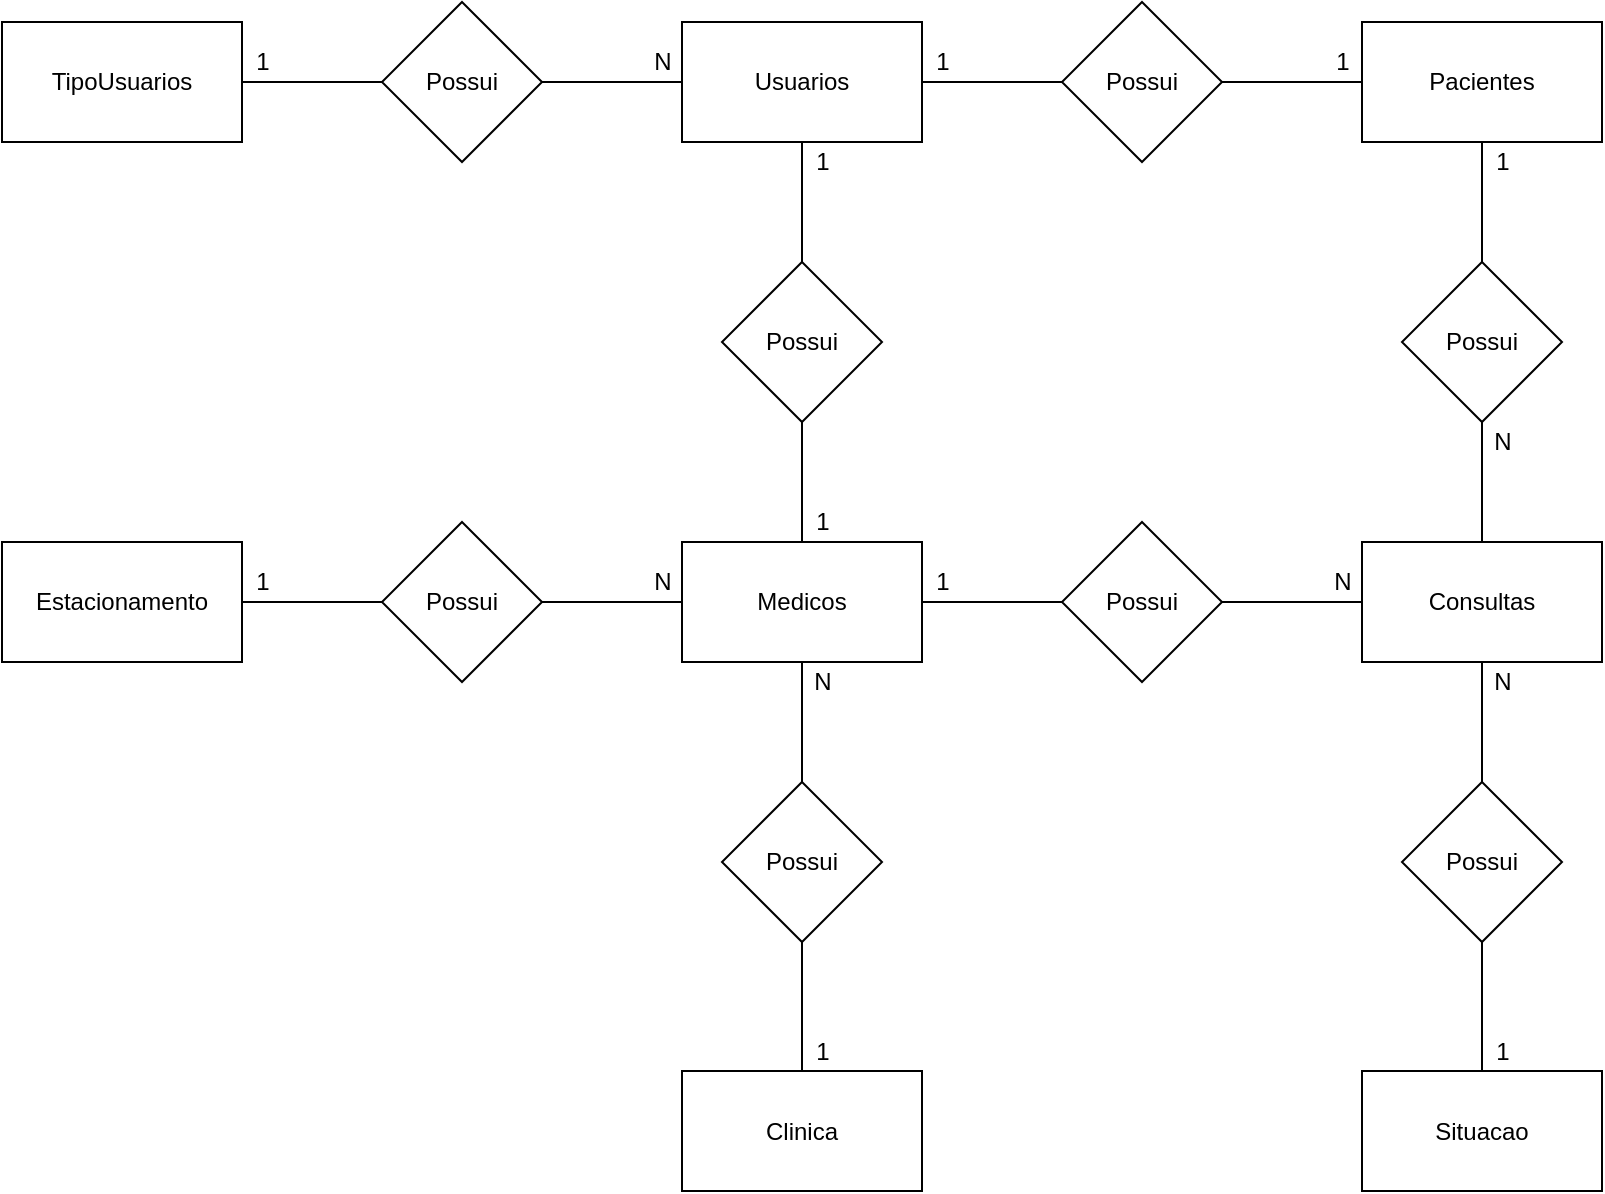 <mxfile version="14.4.3" type="device" pages="2"><diagram id="0pHIRYUHMexiMsad9rhd" name="Conceitual"><mxGraphModel dx="2130" dy="1012" grid="1" gridSize="10" guides="1" tooltips="1" connect="1" arrows="1" fold="1" page="1" pageScale="1" pageWidth="827" pageHeight="1169" math="0" shadow="0"><root><mxCell id="0"/><mxCell id="1" parent="0"/><mxCell id="eIFRODDrWCjT40Jj37Ed-32" style="edgeStyle=orthogonalEdgeStyle;rounded=0;orthogonalLoop=1;jettySize=auto;html=1;endArrow=none;endFill=0;" edge="1" parent="1" source="eIFRODDrWCjT40Jj37Ed-14" target="eIFRODDrWCjT40Jj37Ed-16"><mxGeometry relative="1" as="geometry"/></mxCell><mxCell id="eIFRODDrWCjT40Jj37Ed-14" value="TipoUsuarios" style="whiteSpace=wrap;html=1;" vertex="1" parent="1"><mxGeometry x="20" y="30" width="120" height="60" as="geometry"/></mxCell><mxCell id="eIFRODDrWCjT40Jj37Ed-33" style="edgeStyle=orthogonalEdgeStyle;rounded=0;orthogonalLoop=1;jettySize=auto;html=1;endArrow=none;endFill=0;" edge="1" parent="1" source="eIFRODDrWCjT40Jj37Ed-16" target="eIFRODDrWCjT40Jj37Ed-17"><mxGeometry relative="1" as="geometry"/></mxCell><mxCell id="eIFRODDrWCjT40Jj37Ed-16" value="Possui" style="rhombus;whiteSpace=wrap;html=1;" vertex="1" parent="1"><mxGeometry x="210" y="20" width="80" height="80" as="geometry"/></mxCell><mxCell id="eIFRODDrWCjT40Jj37Ed-34" style="edgeStyle=orthogonalEdgeStyle;rounded=0;orthogonalLoop=1;jettySize=auto;html=1;endArrow=none;endFill=0;" edge="1" parent="1" source="eIFRODDrWCjT40Jj37Ed-17" target="eIFRODDrWCjT40Jj37Ed-19"><mxGeometry relative="1" as="geometry"/></mxCell><mxCell id="eIFRODDrWCjT40Jj37Ed-36" style="edgeStyle=orthogonalEdgeStyle;rounded=0;orthogonalLoop=1;jettySize=auto;html=1;endArrow=none;endFill=0;" edge="1" parent="1" source="eIFRODDrWCjT40Jj37Ed-17" target="eIFRODDrWCjT40Jj37Ed-21"><mxGeometry relative="1" as="geometry"/></mxCell><mxCell id="eIFRODDrWCjT40Jj37Ed-17" value="Usuarios" style="whiteSpace=wrap;html=1;" vertex="1" parent="1"><mxGeometry x="360" y="30" width="120" height="60" as="geometry"/></mxCell><mxCell id="eIFRODDrWCjT40Jj37Ed-35" style="edgeStyle=orthogonalEdgeStyle;rounded=0;orthogonalLoop=1;jettySize=auto;html=1;endArrow=none;endFill=0;" edge="1" parent="1" source="eIFRODDrWCjT40Jj37Ed-19" target="eIFRODDrWCjT40Jj37Ed-20"><mxGeometry relative="1" as="geometry"/></mxCell><mxCell id="eIFRODDrWCjT40Jj37Ed-19" value="Possui" style="rhombus;whiteSpace=wrap;html=1;" vertex="1" parent="1"><mxGeometry x="550" y="20" width="80" height="80" as="geometry"/></mxCell><mxCell id="eIFRODDrWCjT40Jj37Ed-40" style="edgeStyle=orthogonalEdgeStyle;rounded=0;orthogonalLoop=1;jettySize=auto;html=1;endArrow=none;endFill=0;" edge="1" parent="1" source="eIFRODDrWCjT40Jj37Ed-20" target="eIFRODDrWCjT40Jj37Ed-22"><mxGeometry relative="1" as="geometry"/></mxCell><mxCell id="eIFRODDrWCjT40Jj37Ed-20" value="Pacientes" style="whiteSpace=wrap;html=1;" vertex="1" parent="1"><mxGeometry x="700" y="30" width="120" height="60" as="geometry"/></mxCell><mxCell id="eIFRODDrWCjT40Jj37Ed-37" style="edgeStyle=orthogonalEdgeStyle;rounded=0;orthogonalLoop=1;jettySize=auto;html=1;endArrow=none;endFill=0;" edge="1" parent="1" source="eIFRODDrWCjT40Jj37Ed-21" target="eIFRODDrWCjT40Jj37Ed-23"><mxGeometry relative="1" as="geometry"/></mxCell><mxCell id="eIFRODDrWCjT40Jj37Ed-21" value="Possui" style="rhombus;whiteSpace=wrap;html=1;" vertex="1" parent="1"><mxGeometry x="380" y="150" width="80" height="80" as="geometry"/></mxCell><mxCell id="eIFRODDrWCjT40Jj37Ed-41" style="edgeStyle=orthogonalEdgeStyle;rounded=0;orthogonalLoop=1;jettySize=auto;html=1;endArrow=none;endFill=0;" edge="1" parent="1" source="eIFRODDrWCjT40Jj37Ed-22" target="eIFRODDrWCjT40Jj37Ed-24"><mxGeometry relative="1" as="geometry"/></mxCell><mxCell id="eIFRODDrWCjT40Jj37Ed-22" value="Possui" style="rhombus;whiteSpace=wrap;html=1;" vertex="1" parent="1"><mxGeometry x="720" y="150" width="80" height="80" as="geometry"/></mxCell><mxCell id="eIFRODDrWCjT40Jj37Ed-38" style="edgeStyle=orthogonalEdgeStyle;rounded=0;orthogonalLoop=1;jettySize=auto;html=1;endArrow=none;endFill=0;" edge="1" parent="1" source="eIFRODDrWCjT40Jj37Ed-23" target="eIFRODDrWCjT40Jj37Ed-29"><mxGeometry relative="1" as="geometry"/></mxCell><mxCell id="eIFRODDrWCjT40Jj37Ed-44" style="edgeStyle=orthogonalEdgeStyle;rounded=0;orthogonalLoop=1;jettySize=auto;html=1;endArrow=none;endFill=0;" edge="1" parent="1" source="eIFRODDrWCjT40Jj37Ed-23" target="eIFRODDrWCjT40Jj37Ed-25"><mxGeometry relative="1" as="geometry"/></mxCell><mxCell id="eIFRODDrWCjT40Jj37Ed-46" style="edgeStyle=orthogonalEdgeStyle;rounded=0;orthogonalLoop=1;jettySize=auto;html=1;endArrow=none;endFill=0;" edge="1" parent="1" source="eIFRODDrWCjT40Jj37Ed-23" target="eIFRODDrWCjT40Jj37Ed-27"><mxGeometry relative="1" as="geometry"/></mxCell><mxCell id="eIFRODDrWCjT40Jj37Ed-23" value="Medicos" style="whiteSpace=wrap;html=1;" vertex="1" parent="1"><mxGeometry x="360" y="290" width="120" height="60" as="geometry"/></mxCell><mxCell id="eIFRODDrWCjT40Jj37Ed-42" style="edgeStyle=orthogonalEdgeStyle;rounded=0;orthogonalLoop=1;jettySize=auto;html=1;endArrow=none;endFill=0;" edge="1" parent="1" source="eIFRODDrWCjT40Jj37Ed-24" target="eIFRODDrWCjT40Jj37Ed-31"><mxGeometry relative="1" as="geometry"/></mxCell><mxCell id="eIFRODDrWCjT40Jj37Ed-24" value="Consultas" style="whiteSpace=wrap;html=1;" vertex="1" parent="1"><mxGeometry x="700" y="290" width="120" height="60" as="geometry"/></mxCell><mxCell id="eIFRODDrWCjT40Jj37Ed-45" style="edgeStyle=orthogonalEdgeStyle;rounded=0;orthogonalLoop=1;jettySize=auto;html=1;endArrow=none;endFill=0;" edge="1" parent="1" source="eIFRODDrWCjT40Jj37Ed-25" target="eIFRODDrWCjT40Jj37Ed-24"><mxGeometry relative="1" as="geometry"/></mxCell><mxCell id="eIFRODDrWCjT40Jj37Ed-25" value="Possui" style="rhombus;whiteSpace=wrap;html=1;" vertex="1" parent="1"><mxGeometry x="550" y="280" width="80" height="80" as="geometry"/></mxCell><mxCell id="eIFRODDrWCjT40Jj37Ed-26" value="Estacionamento" style="whiteSpace=wrap;html=1;" vertex="1" parent="1"><mxGeometry x="20" y="290" width="120" height="60" as="geometry"/></mxCell><mxCell id="eIFRODDrWCjT40Jj37Ed-47" style="edgeStyle=orthogonalEdgeStyle;rounded=0;orthogonalLoop=1;jettySize=auto;html=1;endArrow=none;endFill=0;" edge="1" parent="1" source="eIFRODDrWCjT40Jj37Ed-27" target="eIFRODDrWCjT40Jj37Ed-26"><mxGeometry relative="1" as="geometry"/></mxCell><mxCell id="eIFRODDrWCjT40Jj37Ed-27" value="Possui" style="rhombus;whiteSpace=wrap;html=1;" vertex="1" parent="1"><mxGeometry x="210" y="280" width="80" height="80" as="geometry"/></mxCell><mxCell id="eIFRODDrWCjT40Jj37Ed-28" value="Clinica" style="whiteSpace=wrap;html=1;" vertex="1" parent="1"><mxGeometry x="360" y="554.5" width="120" height="60" as="geometry"/></mxCell><mxCell id="eIFRODDrWCjT40Jj37Ed-39" style="edgeStyle=orthogonalEdgeStyle;rounded=0;orthogonalLoop=1;jettySize=auto;html=1;endArrow=none;endFill=0;" edge="1" parent="1" source="eIFRODDrWCjT40Jj37Ed-29" target="eIFRODDrWCjT40Jj37Ed-28"><mxGeometry relative="1" as="geometry"/></mxCell><mxCell id="eIFRODDrWCjT40Jj37Ed-29" value="Possui" style="rhombus;whiteSpace=wrap;html=1;" vertex="1" parent="1"><mxGeometry x="380" y="410" width="80" height="80" as="geometry"/></mxCell><mxCell id="eIFRODDrWCjT40Jj37Ed-30" value="Situacao" style="whiteSpace=wrap;html=1;" vertex="1" parent="1"><mxGeometry x="700" y="554.5" width="120" height="60" as="geometry"/></mxCell><mxCell id="eIFRODDrWCjT40Jj37Ed-43" style="edgeStyle=orthogonalEdgeStyle;rounded=0;orthogonalLoop=1;jettySize=auto;html=1;endArrow=none;endFill=0;" edge="1" parent="1" source="eIFRODDrWCjT40Jj37Ed-31" target="eIFRODDrWCjT40Jj37Ed-30"><mxGeometry relative="1" as="geometry"/></mxCell><mxCell id="eIFRODDrWCjT40Jj37Ed-31" value="Possui" style="rhombus;whiteSpace=wrap;html=1;" vertex="1" parent="1"><mxGeometry x="720" y="410" width="80" height="80" as="geometry"/></mxCell><mxCell id="eIFRODDrWCjT40Jj37Ed-48" value="1" style="text;html=1;align=center;verticalAlign=middle;resizable=0;points=[];autosize=1;" vertex="1" parent="1"><mxGeometry x="140" y="40" width="20" height="20" as="geometry"/></mxCell><mxCell id="eIFRODDrWCjT40Jj37Ed-49" value="N" style="text;html=1;align=center;verticalAlign=middle;resizable=0;points=[];autosize=1;" vertex="1" parent="1"><mxGeometry x="340" y="40" width="20" height="20" as="geometry"/></mxCell><mxCell id="eIFRODDrWCjT40Jj37Ed-50" value="1" style="text;html=1;align=center;verticalAlign=middle;resizable=0;points=[];autosize=1;" vertex="1" parent="1"><mxGeometry x="480" y="40" width="20" height="20" as="geometry"/></mxCell><mxCell id="eIFRODDrWCjT40Jj37Ed-51" value="1" style="text;html=1;align=center;verticalAlign=middle;resizable=0;points=[];autosize=1;" vertex="1" parent="1"><mxGeometry x="680" y="40" width="20" height="20" as="geometry"/></mxCell><mxCell id="eIFRODDrWCjT40Jj37Ed-52" value="1" style="text;html=1;align=center;verticalAlign=middle;resizable=0;points=[];autosize=1;" vertex="1" parent="1"><mxGeometry x="760" y="90" width="20" height="20" as="geometry"/></mxCell><mxCell id="eIFRODDrWCjT40Jj37Ed-53" value="N" style="text;html=1;align=center;verticalAlign=middle;resizable=0;points=[];autosize=1;" vertex="1" parent="1"><mxGeometry x="760" y="230" width="20" height="20" as="geometry"/></mxCell><mxCell id="eIFRODDrWCjT40Jj37Ed-54" value="N" style="text;html=1;align=center;verticalAlign=middle;resizable=0;points=[];autosize=1;" vertex="1" parent="1"><mxGeometry x="680" y="300" width="20" height="20" as="geometry"/></mxCell><mxCell id="eIFRODDrWCjT40Jj37Ed-55" value="1" style="text;html=1;align=center;verticalAlign=middle;resizable=0;points=[];autosize=1;" vertex="1" parent="1"><mxGeometry x="480" y="300" width="20" height="20" as="geometry"/></mxCell><mxCell id="eIFRODDrWCjT40Jj37Ed-56" value="N" style="text;html=1;align=center;verticalAlign=middle;resizable=0;points=[];autosize=1;" vertex="1" parent="1"><mxGeometry x="760" y="350" width="20" height="20" as="geometry"/></mxCell><mxCell id="eIFRODDrWCjT40Jj37Ed-59" value="1" style="text;html=1;align=center;verticalAlign=middle;resizable=0;points=[];autosize=1;" vertex="1" parent="1"><mxGeometry x="760" y="534.5" width="20" height="20" as="geometry"/></mxCell><mxCell id="eIFRODDrWCjT40Jj37Ed-61" value="N" style="text;html=1;align=center;verticalAlign=middle;resizable=0;points=[];autosize=1;" vertex="1" parent="1"><mxGeometry x="420" y="350" width="20" height="20" as="geometry"/></mxCell><mxCell id="eIFRODDrWCjT40Jj37Ed-62" value="1" style="text;html=1;align=center;verticalAlign=middle;resizable=0;points=[];autosize=1;" vertex="1" parent="1"><mxGeometry x="420" y="534.5" width="20" height="20" as="geometry"/></mxCell><mxCell id="eIFRODDrWCjT40Jj37Ed-63" value="1" style="text;html=1;align=center;verticalAlign=middle;resizable=0;points=[];autosize=1;" vertex="1" parent="1"><mxGeometry x="420" y="90" width="20" height="20" as="geometry"/></mxCell><mxCell id="eIFRODDrWCjT40Jj37Ed-64" value="1" style="text;html=1;align=center;verticalAlign=middle;resizable=0;points=[];autosize=1;" vertex="1" parent="1"><mxGeometry x="420" y="270" width="20" height="20" as="geometry"/></mxCell><mxCell id="eIFRODDrWCjT40Jj37Ed-65" value="N" style="text;html=1;align=center;verticalAlign=middle;resizable=0;points=[];autosize=1;" vertex="1" parent="1"><mxGeometry x="340" y="300" width="20" height="20" as="geometry"/></mxCell><mxCell id="eIFRODDrWCjT40Jj37Ed-66" value="1" style="text;html=1;align=center;verticalAlign=middle;resizable=0;points=[];autosize=1;" vertex="1" parent="1"><mxGeometry x="140" y="300" width="20" height="20" as="geometry"/></mxCell></root></mxGraphModel></diagram><diagram id="pCXxsFkv_fnuIwCIHfiI" name="Logico"><mxGraphModel dx="848" dy="998" grid="1" gridSize="10" guides="1" tooltips="1" connect="1" arrows="1" fold="1" page="1" pageScale="1" pageWidth="827" pageHeight="1169" math="0" shadow="0"><root><mxCell id="HD8hkeQL6zdH05LUH1rg-0"/><mxCell id="HD8hkeQL6zdH05LUH1rg-1" parent="HD8hkeQL6zdH05LUH1rg-0"/><mxCell id="HD8hkeQL6zdH05LUH1rg-2" value="TipoUsuario" style="shape=table;startSize=30;container=1;collapsible=1;childLayout=tableLayout;fixedRows=1;rowLines=0;fontStyle=1;align=center;resizeLast=1;" vertex="1" parent="HD8hkeQL6zdH05LUH1rg-1"><mxGeometry x="20" y="20" width="180" height="100" as="geometry"/></mxCell><mxCell id="HD8hkeQL6zdH05LUH1rg-3" value="" style="shape=partialRectangle;collapsible=0;dropTarget=0;pointerEvents=0;fillColor=none;top=0;left=0;bottom=1;right=0;points=[[0,0.5],[1,0.5]];portConstraint=eastwest;" vertex="1" parent="HD8hkeQL6zdH05LUH1rg-2"><mxGeometry y="30" width="180" height="30" as="geometry"/></mxCell><mxCell id="HD8hkeQL6zdH05LUH1rg-4" value="PK" style="shape=partialRectangle;connectable=0;fillColor=none;top=0;left=0;bottom=0;right=0;fontStyle=1;overflow=hidden;" vertex="1" parent="HD8hkeQL6zdH05LUH1rg-3"><mxGeometry width="30" height="30" as="geometry"/></mxCell><mxCell id="HD8hkeQL6zdH05LUH1rg-5" value="IdTipoUsuario" style="shape=partialRectangle;connectable=0;fillColor=none;top=0;left=0;bottom=0;right=0;align=left;spacingLeft=6;fontStyle=5;overflow=hidden;" vertex="1" parent="HD8hkeQL6zdH05LUH1rg-3"><mxGeometry x="30" width="150" height="30" as="geometry"/></mxCell><mxCell id="HD8hkeQL6zdH05LUH1rg-6" value="" style="shape=partialRectangle;collapsible=0;dropTarget=0;pointerEvents=0;fillColor=none;top=0;left=0;bottom=0;right=0;points=[[0,0.5],[1,0.5]];portConstraint=eastwest;" vertex="1" parent="HD8hkeQL6zdH05LUH1rg-2"><mxGeometry y="60" width="180" height="30" as="geometry"/></mxCell><mxCell id="HD8hkeQL6zdH05LUH1rg-7" value="" style="shape=partialRectangle;connectable=0;fillColor=none;top=0;left=0;bottom=0;right=0;editable=1;overflow=hidden;" vertex="1" parent="HD8hkeQL6zdH05LUH1rg-6"><mxGeometry width="30" height="30" as="geometry"/></mxCell><mxCell id="HD8hkeQL6zdH05LUH1rg-8" value="TituloTipoUsuario" style="shape=partialRectangle;connectable=0;fillColor=none;top=0;left=0;bottom=0;right=0;align=left;spacingLeft=6;overflow=hidden;" vertex="1" parent="HD8hkeQL6zdH05LUH1rg-6"><mxGeometry x="30" width="150" height="30" as="geometry"/></mxCell><mxCell id="HD8hkeQL6zdH05LUH1rg-15" value="Usuario" style="shape=table;startSize=30;container=1;collapsible=1;childLayout=tableLayout;fixedRows=1;rowLines=0;fontStyle=1;align=center;resizeLast=1;" vertex="1" parent="HD8hkeQL6zdH05LUH1rg-1"><mxGeometry x="310" y="20" width="180" height="190" as="geometry"/></mxCell><mxCell id="HD8hkeQL6zdH05LUH1rg-16" value="" style="shape=partialRectangle;collapsible=0;dropTarget=0;pointerEvents=0;fillColor=none;top=0;left=0;bottom=0;right=0;points=[[0,0.5],[1,0.5]];portConstraint=eastwest;" vertex="1" parent="HD8hkeQL6zdH05LUH1rg-15"><mxGeometry y="30" width="180" height="30" as="geometry"/></mxCell><mxCell id="HD8hkeQL6zdH05LUH1rg-17" value="PK" style="shape=partialRectangle;connectable=0;fillColor=none;top=0;left=0;bottom=0;right=0;fontStyle=1;overflow=hidden;" vertex="1" parent="HD8hkeQL6zdH05LUH1rg-16"><mxGeometry width="60" height="30" as="geometry"/></mxCell><mxCell id="HD8hkeQL6zdH05LUH1rg-18" value="IdUsuario" style="shape=partialRectangle;connectable=0;fillColor=none;top=0;left=0;bottom=0;right=0;align=left;spacingLeft=6;fontStyle=5;overflow=hidden;" vertex="1" parent="HD8hkeQL6zdH05LUH1rg-16"><mxGeometry x="60" width="120" height="30" as="geometry"/></mxCell><mxCell id="HD8hkeQL6zdH05LUH1rg-19" value="" style="shape=partialRectangle;collapsible=0;dropTarget=0;pointerEvents=0;fillColor=none;top=0;left=0;bottom=1;right=0;points=[[0,0.5],[1,0.5]];portConstraint=eastwest;" vertex="1" parent="HD8hkeQL6zdH05LUH1rg-15"><mxGeometry y="60" width="180" height="30" as="geometry"/></mxCell><mxCell id="HD8hkeQL6zdH05LUH1rg-20" value="FK" style="shape=partialRectangle;connectable=0;fillColor=none;top=0;left=0;bottom=0;right=0;fontStyle=1;overflow=hidden;" vertex="1" parent="HD8hkeQL6zdH05LUH1rg-19"><mxGeometry width="60" height="30" as="geometry"/></mxCell><mxCell id="HD8hkeQL6zdH05LUH1rg-21" value="IdTipoUsuario" style="shape=partialRectangle;connectable=0;fillColor=none;top=0;left=0;bottom=0;right=0;align=left;spacingLeft=6;fontStyle=5;overflow=hidden;" vertex="1" parent="HD8hkeQL6zdH05LUH1rg-19"><mxGeometry x="60" width="120" height="30" as="geometry"/></mxCell><mxCell id="HD8hkeQL6zdH05LUH1rg-22" value="" style="shape=partialRectangle;collapsible=0;dropTarget=0;pointerEvents=0;fillColor=none;top=0;left=0;bottom=0;right=0;points=[[0,0.5],[1,0.5]];portConstraint=eastwest;" vertex="1" parent="HD8hkeQL6zdH05LUH1rg-15"><mxGeometry y="90" width="180" height="30" as="geometry"/></mxCell><mxCell id="HD8hkeQL6zdH05LUH1rg-23" value="" style="shape=partialRectangle;connectable=0;fillColor=none;top=0;left=0;bottom=0;right=0;editable=1;overflow=hidden;" vertex="1" parent="HD8hkeQL6zdH05LUH1rg-22"><mxGeometry width="60" height="30" as="geometry"/></mxCell><mxCell id="HD8hkeQL6zdH05LUH1rg-24" value="Nome" style="shape=partialRectangle;connectable=0;fillColor=none;top=0;left=0;bottom=0;right=0;align=left;spacingLeft=6;overflow=hidden;" vertex="1" parent="HD8hkeQL6zdH05LUH1rg-22"><mxGeometry x="60" width="120" height="30" as="geometry"/></mxCell><mxCell id="HD8hkeQL6zdH05LUH1rg-25" value="" style="shape=partialRectangle;collapsible=0;dropTarget=0;pointerEvents=0;fillColor=none;top=0;left=0;bottom=0;right=0;points=[[0,0.5],[1,0.5]];portConstraint=eastwest;" vertex="1" parent="HD8hkeQL6zdH05LUH1rg-15"><mxGeometry y="120" width="180" height="30" as="geometry"/></mxCell><mxCell id="HD8hkeQL6zdH05LUH1rg-26" value="" style="shape=partialRectangle;connectable=0;fillColor=none;top=0;left=0;bottom=0;right=0;editable=1;overflow=hidden;" vertex="1" parent="HD8hkeQL6zdH05LUH1rg-25"><mxGeometry width="60" height="30" as="geometry"/></mxCell><mxCell id="HD8hkeQL6zdH05LUH1rg-27" value="Email" style="shape=partialRectangle;connectable=0;fillColor=none;top=0;left=0;bottom=0;right=0;align=left;spacingLeft=6;overflow=hidden;" vertex="1" parent="HD8hkeQL6zdH05LUH1rg-25"><mxGeometry x="60" width="120" height="30" as="geometry"/></mxCell><mxCell id="HD8hkeQL6zdH05LUH1rg-40" value="" style="shape=partialRectangle;collapsible=0;dropTarget=0;pointerEvents=0;fillColor=none;top=0;left=0;bottom=0;right=0;points=[[0,0.5],[1,0.5]];portConstraint=eastwest;" vertex="1" parent="HD8hkeQL6zdH05LUH1rg-15"><mxGeometry y="150" width="180" height="30" as="geometry"/></mxCell><mxCell id="HD8hkeQL6zdH05LUH1rg-41" value="" style="shape=partialRectangle;connectable=0;fillColor=none;top=0;left=0;bottom=0;right=0;editable=1;overflow=hidden;" vertex="1" parent="HD8hkeQL6zdH05LUH1rg-40"><mxGeometry width="60" height="30" as="geometry"/></mxCell><mxCell id="HD8hkeQL6zdH05LUH1rg-42" value="Senha" style="shape=partialRectangle;connectable=0;fillColor=none;top=0;left=0;bottom=0;right=0;align=left;spacingLeft=6;overflow=hidden;" vertex="1" parent="HD8hkeQL6zdH05LUH1rg-40"><mxGeometry x="60" width="120" height="30" as="geometry"/></mxCell><mxCell id="HD8hkeQL6zdH05LUH1rg-43" value="Paciente" style="shape=table;startSize=30;container=1;collapsible=1;childLayout=tableLayout;fixedRows=1;rowLines=0;fontStyle=1;align=center;resizeLast=1;" vertex="1" parent="HD8hkeQL6zdH05LUH1rg-1"><mxGeometry x="600" y="20" width="180" height="280" as="geometry"/></mxCell><mxCell id="HD8hkeQL6zdH05LUH1rg-44" value="" style="shape=partialRectangle;collapsible=0;dropTarget=0;pointerEvents=0;fillColor=none;top=0;left=0;bottom=0;right=0;points=[[0,0.5],[1,0.5]];portConstraint=eastwest;" vertex="1" parent="HD8hkeQL6zdH05LUH1rg-43"><mxGeometry y="30" width="180" height="30" as="geometry"/></mxCell><mxCell id="HD8hkeQL6zdH05LUH1rg-45" value="PK" style="shape=partialRectangle;connectable=0;fillColor=none;top=0;left=0;bottom=0;right=0;fontStyle=1;overflow=hidden;" vertex="1" parent="HD8hkeQL6zdH05LUH1rg-44"><mxGeometry width="60" height="30" as="geometry"/></mxCell><mxCell id="HD8hkeQL6zdH05LUH1rg-46" value="IdPaciente" style="shape=partialRectangle;connectable=0;fillColor=none;top=0;left=0;bottom=0;right=0;align=left;spacingLeft=6;fontStyle=5;overflow=hidden;" vertex="1" parent="HD8hkeQL6zdH05LUH1rg-44"><mxGeometry x="60" width="120" height="30" as="geometry"/></mxCell><mxCell id="HD8hkeQL6zdH05LUH1rg-47" value="" style="shape=partialRectangle;collapsible=0;dropTarget=0;pointerEvents=0;fillColor=none;top=0;left=0;bottom=1;right=0;points=[[0,0.5],[1,0.5]];portConstraint=eastwest;" vertex="1" parent="HD8hkeQL6zdH05LUH1rg-43"><mxGeometry y="60" width="180" height="30" as="geometry"/></mxCell><mxCell id="HD8hkeQL6zdH05LUH1rg-48" value="FK" style="shape=partialRectangle;connectable=0;fillColor=none;top=0;left=0;bottom=0;right=0;fontStyle=1;overflow=hidden;" vertex="1" parent="HD8hkeQL6zdH05LUH1rg-47"><mxGeometry width="60" height="30" as="geometry"/></mxCell><mxCell id="HD8hkeQL6zdH05LUH1rg-49" value="IdUsuario" style="shape=partialRectangle;connectable=0;fillColor=none;top=0;left=0;bottom=0;right=0;align=left;spacingLeft=6;fontStyle=5;overflow=hidden;" vertex="1" parent="HD8hkeQL6zdH05LUH1rg-47"><mxGeometry x="60" width="120" height="30" as="geometry"/></mxCell><mxCell id="HD8hkeQL6zdH05LUH1rg-50" value="" style="shape=partialRectangle;collapsible=0;dropTarget=0;pointerEvents=0;fillColor=none;top=0;left=0;bottom=0;right=0;points=[[0,0.5],[1,0.5]];portConstraint=eastwest;" vertex="1" parent="HD8hkeQL6zdH05LUH1rg-43"><mxGeometry y="90" width="180" height="30" as="geometry"/></mxCell><mxCell id="HD8hkeQL6zdH05LUH1rg-51" value="" style="shape=partialRectangle;connectable=0;fillColor=none;top=0;left=0;bottom=0;right=0;editable=1;overflow=hidden;" vertex="1" parent="HD8hkeQL6zdH05LUH1rg-50"><mxGeometry width="60" height="30" as="geometry"/></mxCell><mxCell id="HD8hkeQL6zdH05LUH1rg-52" value="Nome" style="shape=partialRectangle;connectable=0;fillColor=none;top=0;left=0;bottom=0;right=0;align=left;spacingLeft=6;overflow=hidden;" vertex="1" parent="HD8hkeQL6zdH05LUH1rg-50"><mxGeometry x="60" width="120" height="30" as="geometry"/></mxCell><mxCell id="HD8hkeQL6zdH05LUH1rg-53" value="" style="shape=partialRectangle;collapsible=0;dropTarget=0;pointerEvents=0;fillColor=none;top=0;left=0;bottom=0;right=0;points=[[0,0.5],[1,0.5]];portConstraint=eastwest;" vertex="1" parent="HD8hkeQL6zdH05LUH1rg-43"><mxGeometry y="120" width="180" height="30" as="geometry"/></mxCell><mxCell id="HD8hkeQL6zdH05LUH1rg-54" value="" style="shape=partialRectangle;connectable=0;fillColor=none;top=0;left=0;bottom=0;right=0;editable=1;overflow=hidden;" vertex="1" parent="HD8hkeQL6zdH05LUH1rg-53"><mxGeometry width="60" height="30" as="geometry"/></mxCell><mxCell id="HD8hkeQL6zdH05LUH1rg-55" value="RG" style="shape=partialRectangle;connectable=0;fillColor=none;top=0;left=0;bottom=0;right=0;align=left;spacingLeft=6;overflow=hidden;" vertex="1" parent="HD8hkeQL6zdH05LUH1rg-53"><mxGeometry x="60" width="120" height="30" as="geometry"/></mxCell><mxCell id="HD8hkeQL6zdH05LUH1rg-56" value="" style="shape=partialRectangle;collapsible=0;dropTarget=0;pointerEvents=0;fillColor=none;top=0;left=0;bottom=0;right=0;points=[[0,0.5],[1,0.5]];portConstraint=eastwest;" vertex="1" parent="HD8hkeQL6zdH05LUH1rg-43"><mxGeometry y="150" width="180" height="30" as="geometry"/></mxCell><mxCell id="HD8hkeQL6zdH05LUH1rg-57" value="" style="shape=partialRectangle;connectable=0;fillColor=none;top=0;left=0;bottom=0;right=0;editable=1;overflow=hidden;" vertex="1" parent="HD8hkeQL6zdH05LUH1rg-56"><mxGeometry width="60" height="30" as="geometry"/></mxCell><mxCell id="HD8hkeQL6zdH05LUH1rg-58" value="CPF" style="shape=partialRectangle;connectable=0;fillColor=none;top=0;left=0;bottom=0;right=0;align=left;spacingLeft=6;overflow=hidden;" vertex="1" parent="HD8hkeQL6zdH05LUH1rg-56"><mxGeometry x="60" width="120" height="30" as="geometry"/></mxCell><mxCell id="HD8hkeQL6zdH05LUH1rg-59" value="" style="shape=partialRectangle;collapsible=0;dropTarget=0;pointerEvents=0;fillColor=none;top=0;left=0;bottom=0;right=0;points=[[0,0.5],[1,0.5]];portConstraint=eastwest;" vertex="1" parent="HD8hkeQL6zdH05LUH1rg-43"><mxGeometry y="180" width="180" height="30" as="geometry"/></mxCell><mxCell id="HD8hkeQL6zdH05LUH1rg-60" value="" style="shape=partialRectangle;connectable=0;fillColor=none;top=0;left=0;bottom=0;right=0;editable=1;overflow=hidden;" vertex="1" parent="HD8hkeQL6zdH05LUH1rg-59"><mxGeometry width="60" height="30" as="geometry"/></mxCell><mxCell id="HD8hkeQL6zdH05LUH1rg-61" value="Endereco" style="shape=partialRectangle;connectable=0;fillColor=none;top=0;left=0;bottom=0;right=0;align=left;spacingLeft=6;overflow=hidden;" vertex="1" parent="HD8hkeQL6zdH05LUH1rg-59"><mxGeometry x="60" width="120" height="30" as="geometry"/></mxCell><mxCell id="HD8hkeQL6zdH05LUH1rg-86" value="" style="shape=partialRectangle;collapsible=0;dropTarget=0;pointerEvents=0;fillColor=none;top=0;left=0;bottom=0;right=0;points=[[0,0.5],[1,0.5]];portConstraint=eastwest;" vertex="1" parent="HD8hkeQL6zdH05LUH1rg-43"><mxGeometry y="210" width="180" height="30" as="geometry"/></mxCell><mxCell id="HD8hkeQL6zdH05LUH1rg-87" value="" style="shape=partialRectangle;connectable=0;fillColor=none;top=0;left=0;bottom=0;right=0;editable=1;overflow=hidden;" vertex="1" parent="HD8hkeQL6zdH05LUH1rg-86"><mxGeometry width="60" height="30" as="geometry"/></mxCell><mxCell id="HD8hkeQL6zdH05LUH1rg-88" value="DataNascimento" style="shape=partialRectangle;connectable=0;fillColor=none;top=0;left=0;bottom=0;right=0;align=left;spacingLeft=6;overflow=hidden;" vertex="1" parent="HD8hkeQL6zdH05LUH1rg-86"><mxGeometry x="60" width="120" height="30" as="geometry"/></mxCell><mxCell id="HD8hkeQL6zdH05LUH1rg-62" value="" style="shape=partialRectangle;collapsible=0;dropTarget=0;pointerEvents=0;fillColor=none;top=0;left=0;bottom=0;right=0;points=[[0,0.5],[1,0.5]];portConstraint=eastwest;" vertex="1" parent="HD8hkeQL6zdH05LUH1rg-43"><mxGeometry y="240" width="180" height="30" as="geometry"/></mxCell><mxCell id="HD8hkeQL6zdH05LUH1rg-63" value="" style="shape=partialRectangle;connectable=0;fillColor=none;top=0;left=0;bottom=0;right=0;editable=1;overflow=hidden;" vertex="1" parent="HD8hkeQL6zdH05LUH1rg-62"><mxGeometry width="60" height="30" as="geometry"/></mxCell><mxCell id="HD8hkeQL6zdH05LUH1rg-64" value="Telefone" style="shape=partialRectangle;connectable=0;fillColor=none;top=0;left=0;bottom=0;right=0;align=left;spacingLeft=6;overflow=hidden;" vertex="1" parent="HD8hkeQL6zdH05LUH1rg-62"><mxGeometry x="60" width="120" height="30" as="geometry"/></mxCell><mxCell id="HD8hkeQL6zdH05LUH1rg-96" value="Medico" style="shape=table;startSize=30;container=1;collapsible=1;childLayout=tableLayout;fixedRows=1;rowLines=0;fontStyle=1;align=center;resizeLast=1;" vertex="1" parent="HD8hkeQL6zdH05LUH1rg-1"><mxGeometry x="310" y="250" width="180" height="190" as="geometry"/></mxCell><mxCell id="HD8hkeQL6zdH05LUH1rg-97" value="" style="shape=partialRectangle;collapsible=0;dropTarget=0;pointerEvents=0;fillColor=none;top=0;left=0;bottom=0;right=0;points=[[0,0.5],[1,0.5]];portConstraint=eastwest;" vertex="1" parent="HD8hkeQL6zdH05LUH1rg-96"><mxGeometry y="30" width="180" height="30" as="geometry"/></mxCell><mxCell id="HD8hkeQL6zdH05LUH1rg-98" value="PK" style="shape=partialRectangle;connectable=0;fillColor=none;top=0;left=0;bottom=0;right=0;fontStyle=1;overflow=hidden;" vertex="1" parent="HD8hkeQL6zdH05LUH1rg-97"><mxGeometry width="60" height="30" as="geometry"/></mxCell><mxCell id="HD8hkeQL6zdH05LUH1rg-99" value="IdUsuario" style="shape=partialRectangle;connectable=0;fillColor=none;top=0;left=0;bottom=0;right=0;align=left;spacingLeft=6;fontStyle=5;overflow=hidden;" vertex="1" parent="HD8hkeQL6zdH05LUH1rg-97"><mxGeometry x="60" width="120" height="30" as="geometry"/></mxCell><mxCell id="HD8hkeQL6zdH05LUH1rg-128" value="" style="shape=partialRectangle;collapsible=0;dropTarget=0;pointerEvents=0;fillColor=none;top=0;left=0;bottom=0;right=0;points=[[0,0.5],[1,0.5]];portConstraint=eastwest;" vertex="1" parent="HD8hkeQL6zdH05LUH1rg-96"><mxGeometry y="60" width="180" height="30" as="geometry"/></mxCell><mxCell id="HD8hkeQL6zdH05LUH1rg-129" value="FK" style="shape=partialRectangle;connectable=0;fillColor=none;top=0;left=0;bottom=0;right=0;fontStyle=1;overflow=hidden;" vertex="1" parent="HD8hkeQL6zdH05LUH1rg-128"><mxGeometry width="60" height="30" as="geometry"/></mxCell><mxCell id="HD8hkeQL6zdH05LUH1rg-130" value="IdUsuario" style="shape=partialRectangle;connectable=0;fillColor=none;top=0;left=0;bottom=0;right=0;align=left;spacingLeft=6;fontStyle=5;overflow=hidden;" vertex="1" parent="HD8hkeQL6zdH05LUH1rg-128"><mxGeometry x="60" width="120" height="30" as="geometry"/></mxCell><mxCell id="HD8hkeQL6zdH05LUH1rg-131" value="" style="shape=partialRectangle;collapsible=0;dropTarget=0;pointerEvents=0;fillColor=none;top=0;left=0;bottom=0;right=0;points=[[0,0.5],[1,0.5]];portConstraint=eastwest;" vertex="1" parent="HD8hkeQL6zdH05LUH1rg-96"><mxGeometry y="90" width="180" height="30" as="geometry"/></mxCell><mxCell id="HD8hkeQL6zdH05LUH1rg-132" value="FK" style="shape=partialRectangle;connectable=0;fillColor=none;top=0;left=0;bottom=0;right=0;fontStyle=1;overflow=hidden;" vertex="1" parent="HD8hkeQL6zdH05LUH1rg-131"><mxGeometry width="60" height="30" as="geometry"/></mxCell><mxCell id="HD8hkeQL6zdH05LUH1rg-133" value="IdEspecialidade" style="shape=partialRectangle;connectable=0;fillColor=none;top=0;left=0;bottom=0;right=0;align=left;spacingLeft=6;fontStyle=5;overflow=hidden;" vertex="1" parent="HD8hkeQL6zdH05LUH1rg-131"><mxGeometry x="60" width="120" height="30" as="geometry"/></mxCell><mxCell id="HD8hkeQL6zdH05LUH1rg-100" value="" style="shape=partialRectangle;collapsible=0;dropTarget=0;pointerEvents=0;fillColor=none;top=0;left=0;bottom=1;right=0;points=[[0,0.5],[1,0.5]];portConstraint=eastwest;" vertex="1" parent="HD8hkeQL6zdH05LUH1rg-96"><mxGeometry y="120" width="180" height="30" as="geometry"/></mxCell><mxCell id="HD8hkeQL6zdH05LUH1rg-101" value="FK" style="shape=partialRectangle;connectable=0;fillColor=none;top=0;left=0;bottom=0;right=0;fontStyle=1;overflow=hidden;" vertex="1" parent="HD8hkeQL6zdH05LUH1rg-100"><mxGeometry width="60" height="30" as="geometry"/></mxCell><mxCell id="HD8hkeQL6zdH05LUH1rg-102" value="IdClinica" style="shape=partialRectangle;connectable=0;fillColor=none;top=0;left=0;bottom=0;right=0;align=left;spacingLeft=6;fontStyle=5;overflow=hidden;" vertex="1" parent="HD8hkeQL6zdH05LUH1rg-100"><mxGeometry x="60" width="120" height="30" as="geometry"/></mxCell><mxCell id="HD8hkeQL6zdH05LUH1rg-103" value="" style="shape=partialRectangle;collapsible=0;dropTarget=0;pointerEvents=0;fillColor=none;top=0;left=0;bottom=0;right=0;points=[[0,0.5],[1,0.5]];portConstraint=eastwest;" vertex="1" parent="HD8hkeQL6zdH05LUH1rg-96"><mxGeometry y="150" width="180" height="30" as="geometry"/></mxCell><mxCell id="HD8hkeQL6zdH05LUH1rg-104" value="" style="shape=partialRectangle;connectable=0;fillColor=none;top=0;left=0;bottom=0;right=0;editable=1;overflow=hidden;" vertex="1" parent="HD8hkeQL6zdH05LUH1rg-103"><mxGeometry width="60" height="30" as="geometry"/></mxCell><mxCell id="HD8hkeQL6zdH05LUH1rg-105" value="CRM" style="shape=partialRectangle;connectable=0;fillColor=none;top=0;left=0;bottom=0;right=0;align=left;spacingLeft=6;overflow=hidden;" vertex="1" parent="HD8hkeQL6zdH05LUH1rg-103"><mxGeometry x="60" width="120" height="30" as="geometry"/></mxCell><mxCell id="HD8hkeQL6zdH05LUH1rg-134" value="Consulta" style="shape=table;startSize=30;container=1;collapsible=1;childLayout=tableLayout;fixedRows=1;rowLines=0;fontStyle=1;align=center;resizeLast=1;" vertex="1" parent="HD8hkeQL6zdH05LUH1rg-1"><mxGeometry x="600" y="350" width="180" height="220" as="geometry"/></mxCell><mxCell id="HD8hkeQL6zdH05LUH1rg-135" value="" style="shape=partialRectangle;collapsible=0;dropTarget=0;pointerEvents=0;fillColor=none;top=0;left=0;bottom=0;right=0;points=[[0,0.5],[1,0.5]];portConstraint=eastwest;" vertex="1" parent="HD8hkeQL6zdH05LUH1rg-134"><mxGeometry y="30" width="180" height="30" as="geometry"/></mxCell><mxCell id="HD8hkeQL6zdH05LUH1rg-136" value="PK" style="shape=partialRectangle;connectable=0;fillColor=none;top=0;left=0;bottom=0;right=0;fontStyle=1;overflow=hidden;" vertex="1" parent="HD8hkeQL6zdH05LUH1rg-135"><mxGeometry width="60" height="30" as="geometry"/></mxCell><mxCell id="HD8hkeQL6zdH05LUH1rg-137" value="IdConsulta" style="shape=partialRectangle;connectable=0;fillColor=none;top=0;left=0;bottom=0;right=0;align=left;spacingLeft=6;fontStyle=5;overflow=hidden;" vertex="1" parent="HD8hkeQL6zdH05LUH1rg-135"><mxGeometry x="60" width="120" height="30" as="geometry"/></mxCell><mxCell id="HD8hkeQL6zdH05LUH1rg-138" value="" style="shape=partialRectangle;collapsible=0;dropTarget=0;pointerEvents=0;fillColor=none;top=0;left=0;bottom=0;right=0;points=[[0,0.5],[1,0.5]];portConstraint=eastwest;" vertex="1" parent="HD8hkeQL6zdH05LUH1rg-134"><mxGeometry y="60" width="180" height="30" as="geometry"/></mxCell><mxCell id="HD8hkeQL6zdH05LUH1rg-139" value="FK" style="shape=partialRectangle;connectable=0;fillColor=none;top=0;left=0;bottom=0;right=0;fontStyle=1;overflow=hidden;" vertex="1" parent="HD8hkeQL6zdH05LUH1rg-138"><mxGeometry width="60" height="30" as="geometry"/></mxCell><mxCell id="HD8hkeQL6zdH05LUH1rg-140" value="IdPaciente" style="shape=partialRectangle;connectable=0;fillColor=none;top=0;left=0;bottom=0;right=0;align=left;spacingLeft=6;fontStyle=5;overflow=hidden;" vertex="1" parent="HD8hkeQL6zdH05LUH1rg-138"><mxGeometry x="60" width="120" height="30" as="geometry"/></mxCell><mxCell id="HD8hkeQL6zdH05LUH1rg-141" value="" style="shape=partialRectangle;collapsible=0;dropTarget=0;pointerEvents=0;fillColor=none;top=0;left=0;bottom=0;right=0;points=[[0,0.5],[1,0.5]];portConstraint=eastwest;" vertex="1" parent="HD8hkeQL6zdH05LUH1rg-134"><mxGeometry y="90" width="180" height="30" as="geometry"/></mxCell><mxCell id="HD8hkeQL6zdH05LUH1rg-142" value="FK" style="shape=partialRectangle;connectable=0;fillColor=none;top=0;left=0;bottom=0;right=0;fontStyle=1;overflow=hidden;" vertex="1" parent="HD8hkeQL6zdH05LUH1rg-141"><mxGeometry width="60" height="30" as="geometry"/></mxCell><mxCell id="HD8hkeQL6zdH05LUH1rg-143" value="IdMedico" style="shape=partialRectangle;connectable=0;fillColor=none;top=0;left=0;bottom=0;right=0;align=left;spacingLeft=6;fontStyle=5;overflow=hidden;" vertex="1" parent="HD8hkeQL6zdH05LUH1rg-141"><mxGeometry x="60" width="120" height="30" as="geometry"/></mxCell><mxCell id="HD8hkeQL6zdH05LUH1rg-144" value="" style="shape=partialRectangle;collapsible=0;dropTarget=0;pointerEvents=0;fillColor=none;top=0;left=0;bottom=1;right=0;points=[[0,0.5],[1,0.5]];portConstraint=eastwest;" vertex="1" parent="HD8hkeQL6zdH05LUH1rg-134"><mxGeometry y="120" width="180" height="30" as="geometry"/></mxCell><mxCell id="HD8hkeQL6zdH05LUH1rg-145" value="FK" style="shape=partialRectangle;connectable=0;fillColor=none;top=0;left=0;bottom=0;right=0;fontStyle=1;overflow=hidden;" vertex="1" parent="HD8hkeQL6zdH05LUH1rg-144"><mxGeometry width="60" height="30" as="geometry"/></mxCell><mxCell id="HD8hkeQL6zdH05LUH1rg-146" value="IdSituacao" style="shape=partialRectangle;connectable=0;fillColor=none;top=0;left=0;bottom=0;right=0;align=left;spacingLeft=6;fontStyle=5;overflow=hidden;" vertex="1" parent="HD8hkeQL6zdH05LUH1rg-144"><mxGeometry x="60" width="120" height="30" as="geometry"/></mxCell><mxCell id="HD8hkeQL6zdH05LUH1rg-147" value="" style="shape=partialRectangle;collapsible=0;dropTarget=0;pointerEvents=0;fillColor=none;top=0;left=0;bottom=0;right=0;points=[[0,0.5],[1,0.5]];portConstraint=eastwest;" vertex="1" parent="HD8hkeQL6zdH05LUH1rg-134"><mxGeometry y="150" width="180" height="30" as="geometry"/></mxCell><mxCell id="HD8hkeQL6zdH05LUH1rg-148" value="" style="shape=partialRectangle;connectable=0;fillColor=none;top=0;left=0;bottom=0;right=0;editable=1;overflow=hidden;" vertex="1" parent="HD8hkeQL6zdH05LUH1rg-147"><mxGeometry width="60" height="30" as="geometry"/></mxCell><mxCell id="HD8hkeQL6zdH05LUH1rg-149" value="DataConsualta" style="shape=partialRectangle;connectable=0;fillColor=none;top=0;left=0;bottom=0;right=0;align=left;spacingLeft=6;overflow=hidden;" vertex="1" parent="HD8hkeQL6zdH05LUH1rg-147"><mxGeometry x="60" width="120" height="30" as="geometry"/></mxCell><mxCell id="HD8hkeQL6zdH05LUH1rg-165" value="" style="shape=partialRectangle;collapsible=0;dropTarget=0;pointerEvents=0;fillColor=none;top=0;left=0;bottom=0;right=0;points=[[0,0.5],[1,0.5]];portConstraint=eastwest;" vertex="1" parent="HD8hkeQL6zdH05LUH1rg-134"><mxGeometry y="180" width="180" height="30" as="geometry"/></mxCell><mxCell id="HD8hkeQL6zdH05LUH1rg-166" value="" style="shape=partialRectangle;connectable=0;fillColor=none;top=0;left=0;bottom=0;right=0;editable=1;overflow=hidden;" vertex="1" parent="HD8hkeQL6zdH05LUH1rg-165"><mxGeometry width="60" height="30" as="geometry"/></mxCell><mxCell id="HD8hkeQL6zdH05LUH1rg-167" value="Descricao" style="shape=partialRectangle;connectable=0;fillColor=none;top=0;left=0;bottom=0;right=0;align=left;spacingLeft=6;overflow=hidden;" vertex="1" parent="HD8hkeQL6zdH05LUH1rg-165"><mxGeometry x="60" width="120" height="30" as="geometry"/></mxCell><mxCell id="HD8hkeQL6zdH05LUH1rg-168" value="Especialidade" style="shape=table;startSize=30;container=1;collapsible=1;childLayout=tableLayout;fixedRows=1;rowLines=0;fontStyle=1;align=center;resizeLast=1;" vertex="1" parent="HD8hkeQL6zdH05LUH1rg-1"><mxGeometry x="20" y="160" width="180" height="100" as="geometry"/></mxCell><mxCell id="HD8hkeQL6zdH05LUH1rg-169" value="" style="shape=partialRectangle;collapsible=0;dropTarget=0;pointerEvents=0;fillColor=none;top=0;left=0;bottom=1;right=0;points=[[0,0.5],[1,0.5]];portConstraint=eastwest;" vertex="1" parent="HD8hkeQL6zdH05LUH1rg-168"><mxGeometry y="30" width="180" height="30" as="geometry"/></mxCell><mxCell id="HD8hkeQL6zdH05LUH1rg-170" value="PK" style="shape=partialRectangle;connectable=0;fillColor=none;top=0;left=0;bottom=0;right=0;fontStyle=1;overflow=hidden;" vertex="1" parent="HD8hkeQL6zdH05LUH1rg-169"><mxGeometry width="30" height="30" as="geometry"/></mxCell><mxCell id="HD8hkeQL6zdH05LUH1rg-171" value="IdEspecialidade" style="shape=partialRectangle;connectable=0;fillColor=none;top=0;left=0;bottom=0;right=0;align=left;spacingLeft=6;fontStyle=5;overflow=hidden;" vertex="1" parent="HD8hkeQL6zdH05LUH1rg-169"><mxGeometry x="30" width="150" height="30" as="geometry"/></mxCell><mxCell id="HD8hkeQL6zdH05LUH1rg-172" value="" style="shape=partialRectangle;collapsible=0;dropTarget=0;pointerEvents=0;fillColor=none;top=0;left=0;bottom=0;right=0;points=[[0,0.5],[1,0.5]];portConstraint=eastwest;" vertex="1" parent="HD8hkeQL6zdH05LUH1rg-168"><mxGeometry y="60" width="180" height="30" as="geometry"/></mxCell><mxCell id="HD8hkeQL6zdH05LUH1rg-173" value="" style="shape=partialRectangle;connectable=0;fillColor=none;top=0;left=0;bottom=0;right=0;editable=1;overflow=hidden;" vertex="1" parent="HD8hkeQL6zdH05LUH1rg-172"><mxGeometry width="30" height="30" as="geometry"/></mxCell><mxCell id="HD8hkeQL6zdH05LUH1rg-174" value="Especialidade" style="shape=partialRectangle;connectable=0;fillColor=none;top=0;left=0;bottom=0;right=0;align=left;spacingLeft=6;overflow=hidden;" vertex="1" parent="HD8hkeQL6zdH05LUH1rg-172"><mxGeometry x="30" width="150" height="30" as="geometry"/></mxCell><mxCell id="HD8hkeQL6zdH05LUH1rg-175" value="Clinica" style="shape=table;startSize=30;container=1;collapsible=1;childLayout=tableLayout;fixedRows=1;rowLines=0;fontStyle=1;align=center;resizeLast=1;" vertex="1" parent="HD8hkeQL6zdH05LUH1rg-1"><mxGeometry x="20" y="310" width="180" height="190" as="geometry"/></mxCell><mxCell id="HD8hkeQL6zdH05LUH1rg-176" value="" style="shape=partialRectangle;collapsible=0;dropTarget=0;pointerEvents=0;fillColor=none;top=0;left=0;bottom=1;right=0;points=[[0,0.5],[1,0.5]];portConstraint=eastwest;" vertex="1" parent="HD8hkeQL6zdH05LUH1rg-175"><mxGeometry y="30" width="180" height="30" as="geometry"/></mxCell><mxCell id="HD8hkeQL6zdH05LUH1rg-177" value="PK" style="shape=partialRectangle;connectable=0;fillColor=none;top=0;left=0;bottom=0;right=0;fontStyle=1;overflow=hidden;" vertex="1" parent="HD8hkeQL6zdH05LUH1rg-176"><mxGeometry width="30" height="30" as="geometry"/></mxCell><mxCell id="HD8hkeQL6zdH05LUH1rg-178" value="IdClinica" style="shape=partialRectangle;connectable=0;fillColor=none;top=0;left=0;bottom=0;right=0;align=left;spacingLeft=6;fontStyle=5;overflow=hidden;" vertex="1" parent="HD8hkeQL6zdH05LUH1rg-176"><mxGeometry x="30" width="150" height="30" as="geometry"/></mxCell><mxCell id="HD8hkeQL6zdH05LUH1rg-179" value="" style="shape=partialRectangle;collapsible=0;dropTarget=0;pointerEvents=0;fillColor=none;top=0;left=0;bottom=0;right=0;points=[[0,0.5],[1,0.5]];portConstraint=eastwest;" vertex="1" parent="HD8hkeQL6zdH05LUH1rg-175"><mxGeometry y="60" width="180" height="30" as="geometry"/></mxCell><mxCell id="HD8hkeQL6zdH05LUH1rg-180" value="" style="shape=partialRectangle;connectable=0;fillColor=none;top=0;left=0;bottom=0;right=0;editable=1;overflow=hidden;" vertex="1" parent="HD8hkeQL6zdH05LUH1rg-179"><mxGeometry width="30" height="30" as="geometry"/></mxCell><mxCell id="HD8hkeQL6zdH05LUH1rg-181" value="NomeFantasma" style="shape=partialRectangle;connectable=0;fillColor=none;top=0;left=0;bottom=0;right=0;align=left;spacingLeft=6;overflow=hidden;" vertex="1" parent="HD8hkeQL6zdH05LUH1rg-179"><mxGeometry x="30" width="150" height="30" as="geometry"/></mxCell><mxCell id="HD8hkeQL6zdH05LUH1rg-182" value="" style="shape=partialRectangle;collapsible=0;dropTarget=0;pointerEvents=0;fillColor=none;top=0;left=0;bottom=0;right=0;points=[[0,0.5],[1,0.5]];portConstraint=eastwest;" vertex="1" parent="HD8hkeQL6zdH05LUH1rg-175"><mxGeometry y="90" width="180" height="30" as="geometry"/></mxCell><mxCell id="HD8hkeQL6zdH05LUH1rg-183" value="" style="shape=partialRectangle;connectable=0;fillColor=none;top=0;left=0;bottom=0;right=0;editable=1;overflow=hidden;" vertex="1" parent="HD8hkeQL6zdH05LUH1rg-182"><mxGeometry width="30" height="30" as="geometry"/></mxCell><mxCell id="HD8hkeQL6zdH05LUH1rg-184" value="Endereco" style="shape=partialRectangle;connectable=0;fillColor=none;top=0;left=0;bottom=0;right=0;align=left;spacingLeft=6;overflow=hidden;" vertex="1" parent="HD8hkeQL6zdH05LUH1rg-182"><mxGeometry x="30" width="150" height="30" as="geometry"/></mxCell><mxCell id="HD8hkeQL6zdH05LUH1rg-185" value="" style="shape=partialRectangle;collapsible=0;dropTarget=0;pointerEvents=0;fillColor=none;top=0;left=0;bottom=0;right=0;points=[[0,0.5],[1,0.5]];portConstraint=eastwest;" vertex="1" parent="HD8hkeQL6zdH05LUH1rg-175"><mxGeometry y="120" width="180" height="30" as="geometry"/></mxCell><mxCell id="HD8hkeQL6zdH05LUH1rg-186" value="" style="shape=partialRectangle;connectable=0;fillColor=none;top=0;left=0;bottom=0;right=0;editable=1;overflow=hidden;" vertex="1" parent="HD8hkeQL6zdH05LUH1rg-185"><mxGeometry width="30" height="30" as="geometry"/></mxCell><mxCell id="HD8hkeQL6zdH05LUH1rg-187" value="RazaoSocial" style="shape=partialRectangle;connectable=0;fillColor=none;top=0;left=0;bottom=0;right=0;align=left;spacingLeft=6;overflow=hidden;" vertex="1" parent="HD8hkeQL6zdH05LUH1rg-185"><mxGeometry x="30" width="150" height="30" as="geometry"/></mxCell><mxCell id="HD8hkeQL6zdH05LUH1rg-188" value="" style="shape=partialRectangle;collapsible=0;dropTarget=0;pointerEvents=0;fillColor=none;top=0;left=0;bottom=0;right=0;points=[[0,0.5],[1,0.5]];portConstraint=eastwest;" vertex="1" parent="HD8hkeQL6zdH05LUH1rg-175"><mxGeometry y="150" width="180" height="30" as="geometry"/></mxCell><mxCell id="HD8hkeQL6zdH05LUH1rg-189" value="" style="shape=partialRectangle;connectable=0;fillColor=none;top=0;left=0;bottom=0;right=0;editable=1;overflow=hidden;" vertex="1" parent="HD8hkeQL6zdH05LUH1rg-188"><mxGeometry width="30" height="30" as="geometry"/></mxCell><mxCell id="HD8hkeQL6zdH05LUH1rg-190" value="CNPJ" style="shape=partialRectangle;connectable=0;fillColor=none;top=0;left=0;bottom=0;right=0;align=left;spacingLeft=6;overflow=hidden;" vertex="1" parent="HD8hkeQL6zdH05LUH1rg-188"><mxGeometry x="30" width="150" height="30" as="geometry"/></mxCell><mxCell id="HD8hkeQL6zdH05LUH1rg-191" value="Situacao" style="shape=table;startSize=30;container=1;collapsible=1;childLayout=tableLayout;fixedRows=1;rowLines=0;fontStyle=1;align=center;resizeLast=1;" vertex="1" parent="HD8hkeQL6zdH05LUH1rg-1"><mxGeometry x="310" y="470" width="180" height="100" as="geometry"/></mxCell><mxCell id="HD8hkeQL6zdH05LUH1rg-192" value="" style="shape=partialRectangle;collapsible=0;dropTarget=0;pointerEvents=0;fillColor=none;top=0;left=0;bottom=1;right=0;points=[[0,0.5],[1,0.5]];portConstraint=eastwest;" vertex="1" parent="HD8hkeQL6zdH05LUH1rg-191"><mxGeometry y="30" width="180" height="30" as="geometry"/></mxCell><mxCell id="HD8hkeQL6zdH05LUH1rg-193" value="PK" style="shape=partialRectangle;connectable=0;fillColor=none;top=0;left=0;bottom=0;right=0;fontStyle=1;overflow=hidden;" vertex="1" parent="HD8hkeQL6zdH05LUH1rg-192"><mxGeometry width="30" height="30" as="geometry"/></mxCell><mxCell id="HD8hkeQL6zdH05LUH1rg-194" value="IdSituacao" style="shape=partialRectangle;connectable=0;fillColor=none;top=0;left=0;bottom=0;right=0;align=left;spacingLeft=6;fontStyle=5;overflow=hidden;" vertex="1" parent="HD8hkeQL6zdH05LUH1rg-192"><mxGeometry x="30" width="150" height="30" as="geometry"/></mxCell><mxCell id="HD8hkeQL6zdH05LUH1rg-195" value="" style="shape=partialRectangle;collapsible=0;dropTarget=0;pointerEvents=0;fillColor=none;top=0;left=0;bottom=0;right=0;points=[[0,0.5],[1,0.5]];portConstraint=eastwest;" vertex="1" parent="HD8hkeQL6zdH05LUH1rg-191"><mxGeometry y="60" width="180" height="30" as="geometry"/></mxCell><mxCell id="HD8hkeQL6zdH05LUH1rg-196" value="" style="shape=partialRectangle;connectable=0;fillColor=none;top=0;left=0;bottom=0;right=0;editable=1;overflow=hidden;" vertex="1" parent="HD8hkeQL6zdH05LUH1rg-195"><mxGeometry width="30" height="30" as="geometry"/></mxCell><mxCell id="HD8hkeQL6zdH05LUH1rg-197" value="Situacao" style="shape=partialRectangle;connectable=0;fillColor=none;top=0;left=0;bottom=0;right=0;align=left;spacingLeft=6;overflow=hidden;" vertex="1" parent="HD8hkeQL6zdH05LUH1rg-195"><mxGeometry x="30" width="150" height="30" as="geometry"/></mxCell><mxCell id="HD8hkeQL6zdH05LUH1rg-198" value="" style="edgeStyle=entityRelationEdgeStyle;fontSize=12;html=1;endArrow=ERoneToMany;" edge="1" parent="HD8hkeQL6zdH05LUH1rg-1" source="HD8hkeQL6zdH05LUH1rg-3" target="HD8hkeQL6zdH05LUH1rg-19"><mxGeometry width="100" height="100" relative="1" as="geometry"><mxPoint x="200" y="310" as="sourcePoint"/><mxPoint x="300" y="210" as="targetPoint"/></mxGeometry></mxCell><mxCell id="HD8hkeQL6zdH05LUH1rg-199" value="" style="edgeStyle=entityRelationEdgeStyle;fontSize=12;html=1;endArrow=ERmandOne;startArrow=ERmandOne;" edge="1" parent="HD8hkeQL6zdH05LUH1rg-1" source="HD8hkeQL6zdH05LUH1rg-16" target="HD8hkeQL6zdH05LUH1rg-47"><mxGeometry width="100" height="100" relative="1" as="geometry"><mxPoint x="410" y="310" as="sourcePoint"/><mxPoint x="510" y="210" as="targetPoint"/></mxGeometry></mxCell><mxCell id="HD8hkeQL6zdH05LUH1rg-200" value="" style="edgeStyle=entityRelationEdgeStyle;fontSize=12;html=1;endArrow=ERoneToMany;" edge="1" parent="HD8hkeQL6zdH05LUH1rg-1" source="HD8hkeQL6zdH05LUH1rg-44" target="HD8hkeQL6zdH05LUH1rg-138"><mxGeometry width="100" height="100" relative="1" as="geometry"><mxPoint x="680" y="310" as="sourcePoint"/><mxPoint x="780" y="210" as="targetPoint"/></mxGeometry></mxCell><mxCell id="HD8hkeQL6zdH05LUH1rg-201" value="" style="edgeStyle=entityRelationEdgeStyle;fontSize=12;html=1;endArrow=ERoneToMany;" edge="1" parent="HD8hkeQL6zdH05LUH1rg-1" source="HD8hkeQL6zdH05LUH1rg-97" target="HD8hkeQL6zdH05LUH1rg-141"><mxGeometry width="100" height="100" relative="1" as="geometry"><mxPoint x="480" y="310" as="sourcePoint"/><mxPoint x="580" y="210" as="targetPoint"/></mxGeometry></mxCell><mxCell id="HD8hkeQL6zdH05LUH1rg-202" value="" style="edgeStyle=entityRelationEdgeStyle;fontSize=12;html=1;endArrow=ERoneToMany;" edge="1" parent="HD8hkeQL6zdH05LUH1rg-1" source="HD8hkeQL6zdH05LUH1rg-144" target="HD8hkeQL6zdH05LUH1rg-192"><mxGeometry width="100" height="100" relative="1" as="geometry"><mxPoint x="480" y="360" as="sourcePoint"/><mxPoint x="580" y="260" as="targetPoint"/></mxGeometry></mxCell><mxCell id="HD8hkeQL6zdH05LUH1rg-203" value="" style="edgeStyle=entityRelationEdgeStyle;fontSize=12;html=1;endArrow=ERoneToMany;" edge="1" parent="HD8hkeQL6zdH05LUH1rg-1" source="HD8hkeQL6zdH05LUH1rg-176" target="HD8hkeQL6zdH05LUH1rg-100"><mxGeometry width="100" height="100" relative="1" as="geometry"><mxPoint x="190" y="370" as="sourcePoint"/><mxPoint x="290" y="270" as="targetPoint"/></mxGeometry></mxCell><mxCell id="HD8hkeQL6zdH05LUH1rg-204" value="" style="edgeStyle=entityRelationEdgeStyle;fontSize=12;html=1;endArrow=ERoneToMany;" edge="1" parent="HD8hkeQL6zdH05LUH1rg-1" source="HD8hkeQL6zdH05LUH1rg-169" target="HD8hkeQL6zdH05LUH1rg-131"><mxGeometry width="100" height="100" relative="1" as="geometry"><mxPoint x="190" y="370" as="sourcePoint"/><mxPoint x="290" y="270" as="targetPoint"/></mxGeometry></mxCell></root></mxGraphModel></diagram></mxfile>